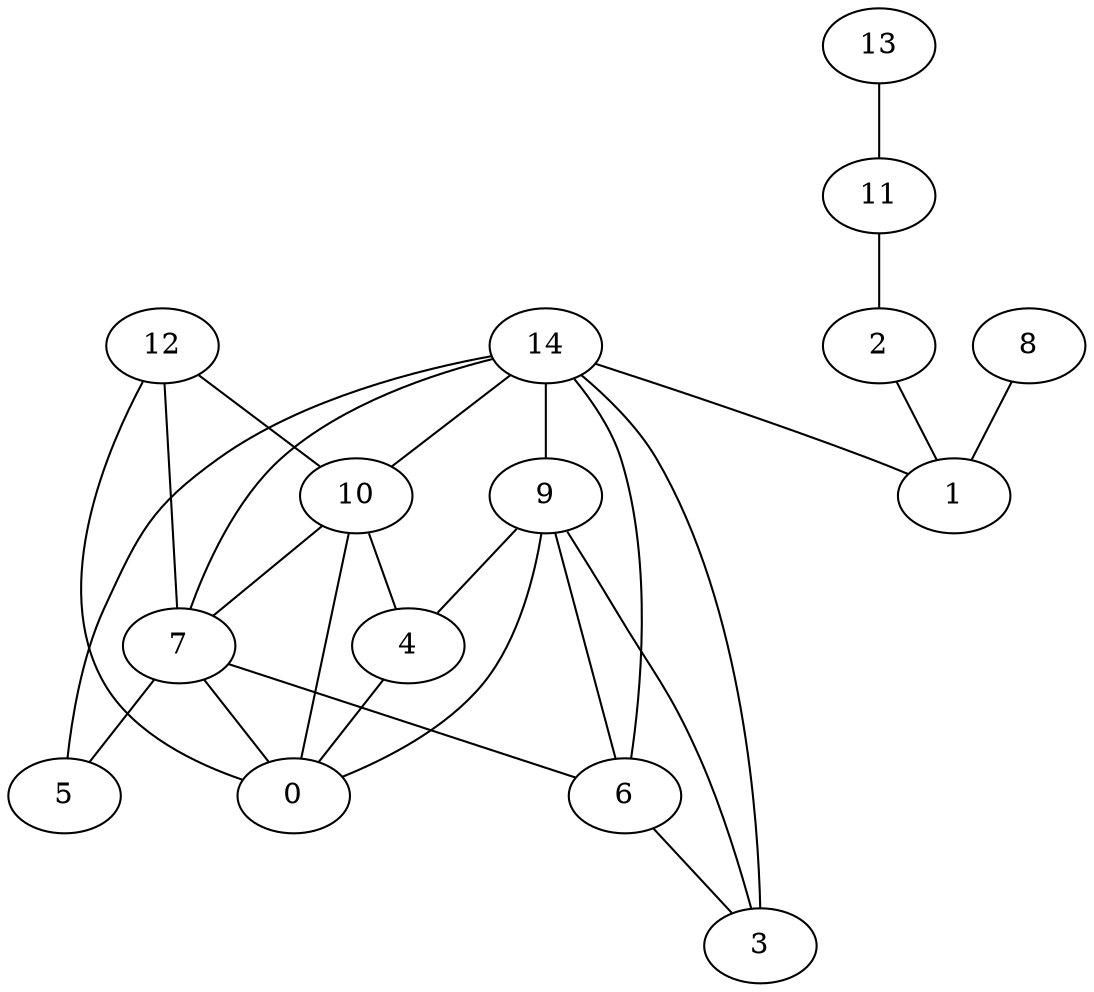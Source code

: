 digraph "sensornet-topology" {
label = "";
rankdir="BT";"0"->"4" [arrowhead = "both"] 
"0"->"7" [arrowhead = "both"] 
"0"->"9" [arrowhead = "both"] 
"0"->"10" [arrowhead = "both"] 
"0"->"12" [arrowhead = "both"] 
"1"->"2" [arrowhead = "both"] 
"1"->"8" [arrowhead = "both"] 
"1"->"14" [arrowhead = "both"] 
"2"->"11" [arrowhead = "both"] 
"3"->"6" [arrowhead = "both"] 
"3"->"9" [arrowhead = "both"] 
"3"->"14" [arrowhead = "both"] 
"4"->"9" [arrowhead = "both"] 
"4"->"10" [arrowhead = "both"] 
"5"->"7" [arrowhead = "both"] 
"5"->"14" [arrowhead = "both"] 
"6"->"7" [arrowhead = "both"] 
"6"->"9" [arrowhead = "both"] 
"6"->"14" [arrowhead = "both"] 
"7"->"10" [arrowhead = "both"] 
"7"->"12" [arrowhead = "both"] 
"7"->"14" [arrowhead = "both"] 
"9"->"14" [arrowhead = "both"] 
"10"->"12" [arrowhead = "both"] 
"10"->"14" [arrowhead = "both"] 
"11"->"13" [arrowhead = "both"] 
}